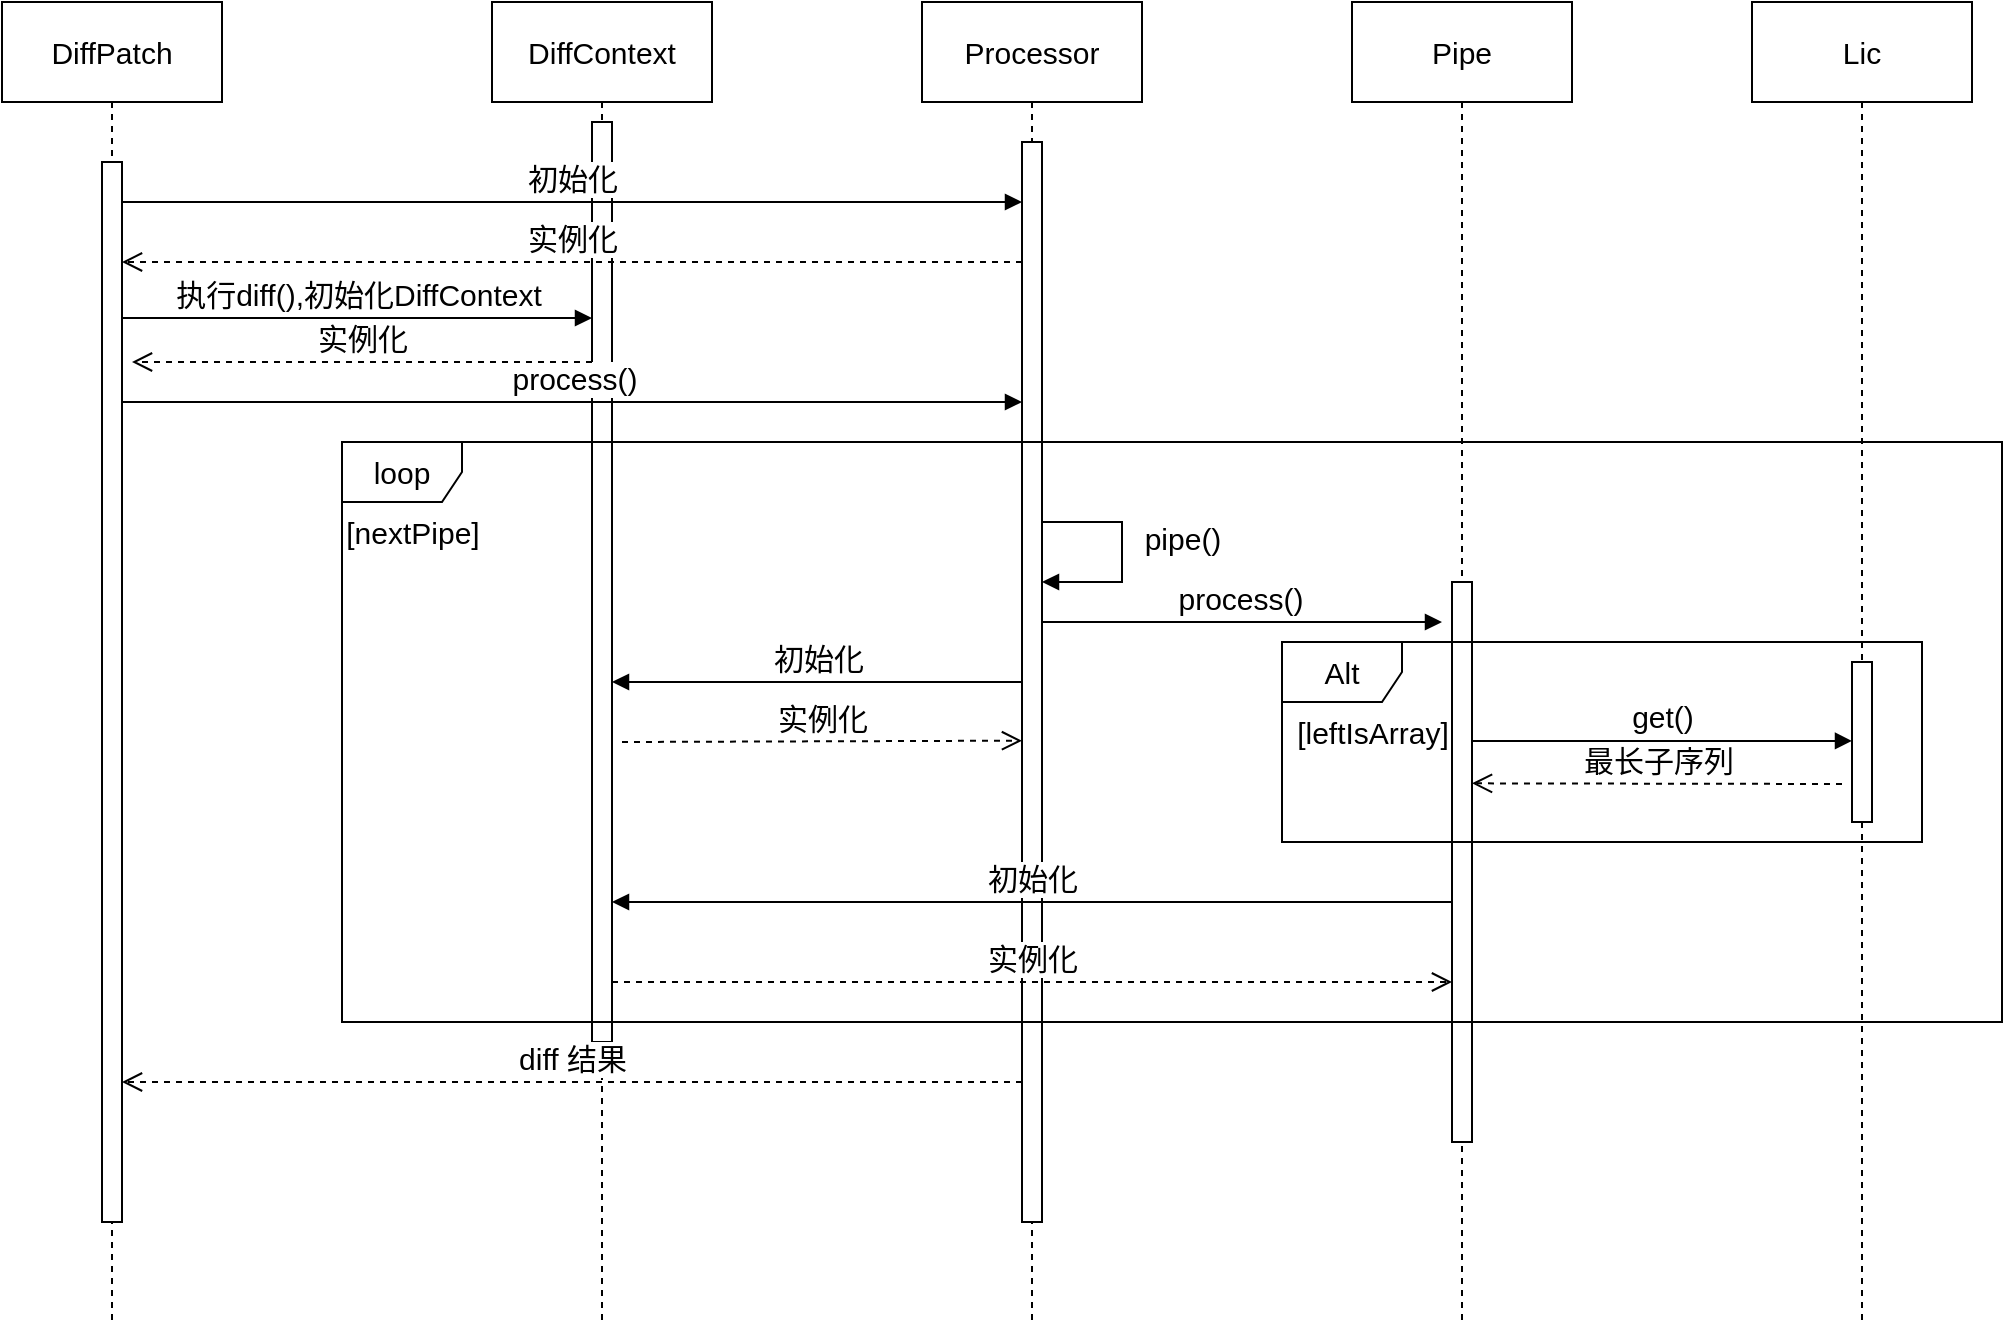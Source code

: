 <mxfile version="24.0.7" type="github">
  <diagram name="第 1 页" id="igvU7wouOD6D5wJBhZ9f">
    <mxGraphModel dx="2074" dy="-23" grid="1" gridSize="10" guides="1" tooltips="1" connect="1" arrows="1" fold="1" page="1" pageScale="1" pageWidth="827" pageHeight="1169" math="0" shadow="0">
      <root>
        <mxCell id="0" />
        <mxCell id="1" parent="0" />
        <mxCell id="OLwPtn6KTZYXMYyV85He-40" style="edgeStyle=orthogonalEdgeStyle;rounded=0;orthogonalLoop=1;jettySize=auto;html=1;exitX=0.5;exitY=1;exitDx=0;exitDy=0;dashed=1;endArrow=none;endFill=0;" edge="1" parent="1" source="OLwPtn6KTZYXMYyV85He-2">
          <mxGeometry relative="1" as="geometry">
            <mxPoint x="510" y="2840" as="targetPoint" />
          </mxGeometry>
        </mxCell>
        <mxCell id="OLwPtn6KTZYXMYyV85He-2" value="DiffContext" style="html=1;whiteSpace=wrap;fontSize=15;" vertex="1" parent="1">
          <mxGeometry x="455" y="2180" width="110" height="50" as="geometry" />
        </mxCell>
        <mxCell id="OLwPtn6KTZYXMYyV85He-41" style="edgeStyle=orthogonalEdgeStyle;rounded=0;orthogonalLoop=1;jettySize=auto;html=1;exitX=0.5;exitY=1;exitDx=0;exitDy=0;dashed=1;endArrow=none;endFill=0;" edge="1" parent="1" source="OLwPtn6KTZYXMYyV85He-4">
          <mxGeometry relative="1" as="geometry">
            <mxPoint x="725" y="2840" as="targetPoint" />
          </mxGeometry>
        </mxCell>
        <mxCell id="OLwPtn6KTZYXMYyV85He-4" value="Processor" style="html=1;whiteSpace=wrap;fontSize=15;" vertex="1" parent="1">
          <mxGeometry x="670" y="2180" width="110" height="50" as="geometry" />
        </mxCell>
        <mxCell id="OLwPtn6KTZYXMYyV85He-42" style="edgeStyle=orthogonalEdgeStyle;rounded=0;orthogonalLoop=1;jettySize=auto;html=1;exitX=0.5;exitY=1;exitDx=0;exitDy=0;endArrow=none;endFill=0;dashed=1;" edge="1" parent="1" source="OLwPtn6KTZYXMYyV85He-5">
          <mxGeometry relative="1" as="geometry">
            <mxPoint x="940" y="2840" as="targetPoint" />
          </mxGeometry>
        </mxCell>
        <mxCell id="OLwPtn6KTZYXMYyV85He-5" value="Pipe" style="html=1;whiteSpace=wrap;fontSize=15;" vertex="1" parent="1">
          <mxGeometry x="885" y="2180" width="110" height="50" as="geometry" />
        </mxCell>
        <mxCell id="OLwPtn6KTZYXMYyV85He-43" style="edgeStyle=orthogonalEdgeStyle;rounded=0;orthogonalLoop=1;jettySize=auto;html=1;exitX=0.5;exitY=1;exitDx=0;exitDy=0;endArrow=none;endFill=0;dashed=1;" edge="1" parent="1" source="OLwPtn6KTZYXMYyV85He-7">
          <mxGeometry relative="1" as="geometry">
            <mxPoint x="1140" y="2840" as="targetPoint" />
          </mxGeometry>
        </mxCell>
        <mxCell id="OLwPtn6KTZYXMYyV85He-7" value="Lic" style="html=1;whiteSpace=wrap;fontSize=15;" vertex="1" parent="1">
          <mxGeometry x="1085" y="2180" width="110" height="50" as="geometry" />
        </mxCell>
        <mxCell id="OLwPtn6KTZYXMYyV85He-39" style="edgeStyle=orthogonalEdgeStyle;rounded=0;orthogonalLoop=1;jettySize=auto;html=1;exitX=0.5;exitY=1;exitDx=0;exitDy=0;dashed=1;endArrow=none;endFill=0;" edge="1" parent="1" source="OLwPtn6KTZYXMYyV85He-9">
          <mxGeometry relative="1" as="geometry">
            <mxPoint x="265" y="2840" as="targetPoint" />
          </mxGeometry>
        </mxCell>
        <mxCell id="OLwPtn6KTZYXMYyV85He-9" value="DiffPatch" style="html=1;whiteSpace=wrap;fontSize=15;" vertex="1" parent="1">
          <mxGeometry x="210" y="2180" width="110" height="50" as="geometry" />
        </mxCell>
        <mxCell id="OLwPtn6KTZYXMYyV85He-11" value="" style="html=1;points=[[0,0,0,0,5],[0,1,0,0,-5],[1,0,0,0,5],[1,1,0,0,-5]];perimeter=orthogonalPerimeter;outlineConnect=0;targetShapes=umlLifeline;portConstraint=eastwest;newEdgeStyle={&quot;curved&quot;:0,&quot;rounded&quot;:0};fontSize=15;" vertex="1" parent="1">
          <mxGeometry x="505" y="2240" width="10" height="460" as="geometry" />
        </mxCell>
        <mxCell id="OLwPtn6KTZYXMYyV85He-12" value="process()" style="html=1;verticalAlign=bottom;endArrow=block;curved=0;rounded=0;fontSize=15;" edge="1" parent="1">
          <mxGeometry x="0.004" width="80" relative="1" as="geometry">
            <mxPoint x="270" y="2380" as="sourcePoint" />
            <mxPoint x="720" y="2380" as="targetPoint" />
            <mxPoint as="offset" />
          </mxGeometry>
        </mxCell>
        <mxCell id="OLwPtn6KTZYXMYyV85He-14" value="" style="html=1;points=[[0,0,0,0,5],[0,1,0,0,-5],[1,0,0,0,5],[1,1,0,0,-5]];perimeter=orthogonalPerimeter;outlineConnect=0;targetShapes=umlLifeline;portConstraint=eastwest;newEdgeStyle={&quot;curved&quot;:0,&quot;rounded&quot;:0};fontSize=15;" vertex="1" parent="1">
          <mxGeometry x="720" y="2250" width="10" height="540" as="geometry" />
        </mxCell>
        <mxCell id="OLwPtn6KTZYXMYyV85He-15" value="process()" style="html=1;verticalAlign=bottom;endArrow=block;curved=0;rounded=0;fontSize=15;" edge="1" parent="1" source="OLwPtn6KTZYXMYyV85He-14">
          <mxGeometry x="-0.012" width="80" relative="1" as="geometry">
            <mxPoint x="840" y="2400" as="sourcePoint" />
            <mxPoint x="930" y="2490" as="targetPoint" />
            <mxPoint as="offset" />
          </mxGeometry>
        </mxCell>
        <mxCell id="OLwPtn6KTZYXMYyV85He-17" value="" style="html=1;points=[[0,0,0,0,5],[0,1,0,0,-5],[1,0,0,0,5],[1,1,0,0,-5]];perimeter=orthogonalPerimeter;outlineConnect=0;targetShapes=umlLifeline;portConstraint=eastwest;newEdgeStyle={&quot;curved&quot;:0,&quot;rounded&quot;:0};fontSize=15;" vertex="1" parent="1">
          <mxGeometry x="935" y="2470" width="10" height="280" as="geometry" />
        </mxCell>
        <mxCell id="OLwPtn6KTZYXMYyV85He-19" value="" style="html=1;points=[[0,0,0,0,5],[0,1,0,0,-5],[1,0,0,0,5],[1,1,0,0,-5]];perimeter=orthogonalPerimeter;outlineConnect=0;targetShapes=umlLifeline;portConstraint=eastwest;newEdgeStyle={&quot;curved&quot;:0,&quot;rounded&quot;:0};fontSize=15;" vertex="1" parent="1">
          <mxGeometry x="260" y="2260" width="10" height="530" as="geometry" />
        </mxCell>
        <mxCell id="OLwPtn6KTZYXMYyV85He-20" value="实例化" style="html=1;verticalAlign=bottom;endArrow=open;dashed=1;endSize=8;curved=0;rounded=0;fontSize=15;" edge="1" parent="1">
          <mxGeometry relative="1" as="geometry">
            <mxPoint x="520" y="2550" as="sourcePoint" />
            <mxPoint x="720" y="2549.33" as="targetPoint" />
            <mxPoint as="offset" />
          </mxGeometry>
        </mxCell>
        <mxCell id="OLwPtn6KTZYXMYyV85He-21" value="执行diff(),初始化DiffContext" style="html=1;verticalAlign=bottom;endArrow=block;curved=0;rounded=0;exitX=1;exitY=0;exitDx=0;exitDy=5;exitPerimeter=0;fontSize=15;" edge="1" parent="1">
          <mxGeometry width="80" relative="1" as="geometry">
            <mxPoint x="270" y="2338" as="sourcePoint" />
            <mxPoint x="505" y="2338" as="targetPoint" />
          </mxGeometry>
        </mxCell>
        <mxCell id="OLwPtn6KTZYXMYyV85He-22" value="pipe()" style="html=1;verticalAlign=bottom;endArrow=block;curved=0;rounded=0;fontSize=15;" edge="1" parent="1">
          <mxGeometry x="0.091" y="30" width="80" relative="1" as="geometry">
            <mxPoint x="730" y="2440" as="sourcePoint" />
            <mxPoint x="730" y="2470" as="targetPoint" />
            <Array as="points">
              <mxPoint x="770" y="2440" />
              <mxPoint x="770" y="2470" />
            </Array>
            <mxPoint as="offset" />
          </mxGeometry>
        </mxCell>
        <mxCell id="OLwPtn6KTZYXMYyV85He-23" value="loop" style="shape=umlFrame;whiteSpace=wrap;html=1;pointerEvents=0;fontSize=15;" vertex="1" parent="1">
          <mxGeometry x="380" y="2400" width="830" height="290" as="geometry" />
        </mxCell>
        <mxCell id="OLwPtn6KTZYXMYyV85He-24" value="[nextPipe]" style="text;html=1;align=center;verticalAlign=middle;resizable=0;points=[];autosize=1;strokeColor=none;fillColor=none;fontSize=15;" vertex="1" parent="1">
          <mxGeometry x="370" y="2430" width="90" height="30" as="geometry" />
        </mxCell>
        <mxCell id="OLwPtn6KTZYXMYyV85He-26" value="" style="html=1;points=[[0,0,0,0,5],[0,1,0,0,-5],[1,0,0,0,5],[1,1,0,0,-5]];perimeter=orthogonalPerimeter;outlineConnect=0;targetShapes=umlLifeline;portConstraint=eastwest;newEdgeStyle={&quot;curved&quot;:0,&quot;rounded&quot;:0};fontSize=15;" vertex="1" parent="1">
          <mxGeometry x="1135" y="2510" width="10" height="80" as="geometry" />
        </mxCell>
        <mxCell id="OLwPtn6KTZYXMYyV85He-27" value="Alt" style="shape=umlFrame;whiteSpace=wrap;html=1;pointerEvents=0;fontSize=15;" vertex="1" parent="1">
          <mxGeometry x="850" y="2500" width="320" height="100" as="geometry" />
        </mxCell>
        <mxCell id="OLwPtn6KTZYXMYyV85He-28" value="初始化" style="html=1;verticalAlign=bottom;endArrow=block;curved=0;rounded=0;exitX=1;exitY=0;exitDx=0;exitDy=5;exitPerimeter=0;fontSize=15;" edge="1" parent="1">
          <mxGeometry width="80" relative="1" as="geometry">
            <mxPoint x="720" y="2520" as="sourcePoint" />
            <mxPoint x="515" y="2520" as="targetPoint" />
          </mxGeometry>
        </mxCell>
        <mxCell id="OLwPtn6KTZYXMYyV85He-29" value="实例化" style="html=1;verticalAlign=bottom;endArrow=open;dashed=1;endSize=8;curved=0;rounded=0;fontSize=15;" edge="1" parent="1">
          <mxGeometry relative="1" as="geometry">
            <mxPoint x="505" y="2360" as="sourcePoint" />
            <mxPoint x="275" y="2360" as="targetPoint" />
            <mxPoint as="offset" />
          </mxGeometry>
        </mxCell>
        <mxCell id="OLwPtn6KTZYXMYyV85He-30" value="[leftIsArray&lt;span style=&quot;background-color: initial; font-size: 15px;&quot;&gt;]&lt;/span&gt;" style="text;html=1;align=center;verticalAlign=middle;resizable=0;points=[];autosize=1;strokeColor=none;fillColor=none;fontSize=15;" vertex="1" parent="1">
          <mxGeometry x="845" y="2530" width="100" height="30" as="geometry" />
        </mxCell>
        <mxCell id="OLwPtn6KTZYXMYyV85He-31" value="get()" style="html=1;verticalAlign=bottom;endArrow=block;curved=0;rounded=0;fontSize=15;" edge="1" parent="1" target="OLwPtn6KTZYXMYyV85He-26">
          <mxGeometry x="-0.003" width="80" relative="1" as="geometry">
            <mxPoint x="945" y="2549.47" as="sourcePoint" />
            <mxPoint x="1025" y="2549.47" as="targetPoint" />
            <mxPoint as="offset" />
          </mxGeometry>
        </mxCell>
        <mxCell id="OLwPtn6KTZYXMYyV85He-32" value="最长子序列" style="html=1;verticalAlign=bottom;endArrow=open;dashed=1;endSize=8;curved=0;rounded=0;fontSize=15;" edge="1" parent="1">
          <mxGeometry x="0.001" relative="1" as="geometry">
            <mxPoint x="1130" y="2571" as="sourcePoint" />
            <mxPoint x="945" y="2570.67" as="targetPoint" />
            <mxPoint as="offset" />
          </mxGeometry>
        </mxCell>
        <mxCell id="OLwPtn6KTZYXMYyV85He-33" value="diff 结果" style="html=1;verticalAlign=bottom;endArrow=open;dashed=1;endSize=8;curved=0;rounded=0;fontSize=15;" edge="1" parent="1">
          <mxGeometry relative="1" as="geometry">
            <mxPoint x="720" y="2720" as="sourcePoint" />
            <mxPoint x="270" y="2720.0" as="targetPoint" />
            <mxPoint as="offset" />
          </mxGeometry>
        </mxCell>
        <mxCell id="OLwPtn6KTZYXMYyV85He-34" value="初始化" style="html=1;verticalAlign=bottom;endArrow=block;curved=0;rounded=0;fontSize=15;" edge="1" parent="1">
          <mxGeometry width="80" relative="1" as="geometry">
            <mxPoint x="270" y="2280" as="sourcePoint" />
            <mxPoint x="720" y="2280" as="targetPoint" />
          </mxGeometry>
        </mxCell>
        <mxCell id="OLwPtn6KTZYXMYyV85He-35" value="实例化" style="html=1;verticalAlign=bottom;endArrow=open;dashed=1;endSize=8;curved=0;rounded=0;fontSize=15;" edge="1" parent="1">
          <mxGeometry relative="1" as="geometry">
            <mxPoint x="720" y="2310" as="sourcePoint" />
            <mxPoint x="270" y="2310" as="targetPoint" />
            <mxPoint as="offset" />
          </mxGeometry>
        </mxCell>
        <mxCell id="OLwPtn6KTZYXMYyV85He-36" value="初始化" style="html=1;verticalAlign=bottom;endArrow=block;curved=0;rounded=0;fontSize=15;" edge="1" parent="1" target="OLwPtn6KTZYXMYyV85He-11">
          <mxGeometry width="80" relative="1" as="geometry">
            <mxPoint x="935" y="2630" as="sourcePoint" />
            <mxPoint x="855" y="2630" as="targetPoint" />
          </mxGeometry>
        </mxCell>
        <mxCell id="OLwPtn6KTZYXMYyV85He-37" value="实例化" style="html=1;verticalAlign=bottom;endArrow=open;dashed=1;endSize=8;curved=0;rounded=0;fontSize=15;" edge="1" parent="1">
          <mxGeometry relative="1" as="geometry">
            <mxPoint x="515" y="2670" as="sourcePoint" />
            <mxPoint x="935" y="2670" as="targetPoint" />
          </mxGeometry>
        </mxCell>
      </root>
    </mxGraphModel>
  </diagram>
</mxfile>
